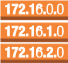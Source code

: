 <?xml version="1.0" encoding="UTF-8"?>
<dia:diagram xmlns:dia="http://www.lysator.liu.se/~alla/dia/">
  <dia:layer name="Fondo" visible="true" active="true">
    <dia:group>
      <dia:group>
        <dia:object type="Standard - Box" version="0" id="O0">
          <dia:attribute name="obj_pos">
            <dia:point val="0.827,0.955"/>
          </dia:attribute>
          <dia:attribute name="obj_bb">
            <dia:rectangle val="0.827,0.955;4.173,1.755"/>
          </dia:attribute>
          <dia:attribute name="elem_corner">
            <dia:point val="0.827,0.955"/>
          </dia:attribute>
          <dia:attribute name="elem_width">
            <dia:real val="3.347"/>
          </dia:attribute>
          <dia:attribute name="elem_height">
            <dia:real val="0.8"/>
          </dia:attribute>
          <dia:attribute name="border_width">
            <dia:real val="0"/>
          </dia:attribute>
          <dia:attribute name="border_color">
            <dia:color val="#f58536"/>
          </dia:attribute>
          <dia:attribute name="inner_color">
            <dia:color val="#f58536"/>
          </dia:attribute>
          <dia:attribute name="show_background">
            <dia:boolean val="true"/>
          </dia:attribute>
        </dia:object>
      </dia:group>
      <dia:group>
        <dia:object type="Standard - Box" version="0" id="O1">
          <dia:attribute name="obj_pos">
            <dia:point val="0.827,1.755"/>
          </dia:attribute>
          <dia:attribute name="obj_bb">
            <dia:rectangle val="0.827,1.755;4.173,1.886"/>
          </dia:attribute>
          <dia:attribute name="elem_corner">
            <dia:point val="0.827,1.755"/>
          </dia:attribute>
          <dia:attribute name="elem_width">
            <dia:real val="3.347"/>
          </dia:attribute>
          <dia:attribute name="elem_height">
            <dia:real val="0.131"/>
          </dia:attribute>
          <dia:attribute name="border_width">
            <dia:real val="0"/>
          </dia:attribute>
          <dia:attribute name="border_color">
            <dia:color val="#9d5025"/>
          </dia:attribute>
          <dia:attribute name="inner_color">
            <dia:color val="#9d5025"/>
          </dia:attribute>
          <dia:attribute name="show_background">
            <dia:boolean val="true"/>
          </dia:attribute>
        </dia:object>
      </dia:group>
      <dia:group>
        <dia:object type="Standard - Box" version="0" id="O2">
          <dia:attribute name="obj_pos">
            <dia:point val="0.827,2.058"/>
          </dia:attribute>
          <dia:attribute name="obj_bb">
            <dia:rectangle val="0.827,2.058;4.173,2.858"/>
          </dia:attribute>
          <dia:attribute name="elem_corner">
            <dia:point val="0.827,2.058"/>
          </dia:attribute>
          <dia:attribute name="elem_width">
            <dia:real val="3.347"/>
          </dia:attribute>
          <dia:attribute name="elem_height">
            <dia:real val="0.8"/>
          </dia:attribute>
          <dia:attribute name="border_width">
            <dia:real val="0"/>
          </dia:attribute>
          <dia:attribute name="border_color">
            <dia:color val="#f58536"/>
          </dia:attribute>
          <dia:attribute name="inner_color">
            <dia:color val="#f58536"/>
          </dia:attribute>
          <dia:attribute name="show_background">
            <dia:boolean val="true"/>
          </dia:attribute>
        </dia:object>
      </dia:group>
      <dia:group>
        <dia:object type="Standard - Box" version="0" id="O3">
          <dia:attribute name="obj_pos">
            <dia:point val="0.827,2.858"/>
          </dia:attribute>
          <dia:attribute name="obj_bb">
            <dia:rectangle val="0.827,2.858;4.173,2.989"/>
          </dia:attribute>
          <dia:attribute name="elem_corner">
            <dia:point val="0.827,2.858"/>
          </dia:attribute>
          <dia:attribute name="elem_width">
            <dia:real val="3.347"/>
          </dia:attribute>
          <dia:attribute name="elem_height">
            <dia:real val="0.131"/>
          </dia:attribute>
          <dia:attribute name="border_width">
            <dia:real val="0"/>
          </dia:attribute>
          <dia:attribute name="border_color">
            <dia:color val="#9d5025"/>
          </dia:attribute>
          <dia:attribute name="inner_color">
            <dia:color val="#9d5025"/>
          </dia:attribute>
          <dia:attribute name="show_background">
            <dia:boolean val="true"/>
          </dia:attribute>
        </dia:object>
      </dia:group>
      <dia:group>
        <dia:object type="Standard - Box" version="0" id="O4">
          <dia:attribute name="obj_pos">
            <dia:point val="0.827,3.114"/>
          </dia:attribute>
          <dia:attribute name="obj_bb">
            <dia:rectangle val="0.827,3.114;4.173,3.914"/>
          </dia:attribute>
          <dia:attribute name="elem_corner">
            <dia:point val="0.827,3.114"/>
          </dia:attribute>
          <dia:attribute name="elem_width">
            <dia:real val="3.347"/>
          </dia:attribute>
          <dia:attribute name="elem_height">
            <dia:real val="0.8"/>
          </dia:attribute>
          <dia:attribute name="border_width">
            <dia:real val="0"/>
          </dia:attribute>
          <dia:attribute name="border_color">
            <dia:color val="#f58536"/>
          </dia:attribute>
          <dia:attribute name="inner_color">
            <dia:color val="#f58536"/>
          </dia:attribute>
          <dia:attribute name="show_background">
            <dia:boolean val="true"/>
          </dia:attribute>
        </dia:object>
      </dia:group>
      <dia:group>
        <dia:object type="Standard - Box" version="0" id="O5">
          <dia:attribute name="obj_pos">
            <dia:point val="0.827,3.914"/>
          </dia:attribute>
          <dia:attribute name="obj_bb">
            <dia:rectangle val="0.827,3.914;4.173,4.045"/>
          </dia:attribute>
          <dia:attribute name="elem_corner">
            <dia:point val="0.827,3.914"/>
          </dia:attribute>
          <dia:attribute name="elem_width">
            <dia:real val="3.347"/>
          </dia:attribute>
          <dia:attribute name="elem_height">
            <dia:real val="0.131"/>
          </dia:attribute>
          <dia:attribute name="border_width">
            <dia:real val="0"/>
          </dia:attribute>
          <dia:attribute name="border_color">
            <dia:color val="#9d5025"/>
          </dia:attribute>
          <dia:attribute name="inner_color">
            <dia:color val="#9d5025"/>
          </dia:attribute>
          <dia:attribute name="show_background">
            <dia:boolean val="true"/>
          </dia:attribute>
        </dia:object>
      </dia:group>
      <dia:object type="Standard - Beziergon" version="0" id="O6">
        <dia:attribute name="obj_pos">
          <dia:point val="1.239,1.595"/>
        </dia:attribute>
        <dia:attribute name="obj_bb">
          <dia:rectangle val="1.063,1.107;1.239,1.595"/>
        </dia:attribute>
        <dia:attribute name="bez_points">
          <dia:point val="1.239,1.595"/>
          <dia:point val="1.162,1.595"/>
          <dia:point val="1.239,1.595"/>
          <dia:point val="1.162,1.595"/>
          <dia:point val="1.162,1.241"/>
          <dia:point val="1.162,1.595"/>
          <dia:point val="1.162,1.241"/>
          <dia:point val="1.063,1.241"/>
          <dia:point val="1.162,1.241"/>
          <dia:point val="1.063,1.241"/>
          <dia:point val="1.063,1.19"/>
          <dia:point val="1.063,1.241"/>
          <dia:point val="1.063,1.19"/>
          <dia:point val="1.071,1.19"/>
          <dia:point val="1.063,1.19"/>
          <dia:point val="1.071,1.19"/>
          <dia:point val="1.117,1.19"/>
          <dia:point val="1.17,1.179"/>
          <dia:point val="1.183,1.117"/>
          <dia:point val="1.183,1.107"/>
          <dia:point val="1.183,1.117"/>
          <dia:point val="1.183,1.107"/>
          <dia:point val="1.239,1.107"/>
          <dia:point val="1.183,1.107"/>
          <dia:point val="1.239,1.107"/>
          <dia:point val="1.239,1.595"/>
          <dia:point val="1.239,1.107"/>
        </dia:attribute>
        <dia:attribute name="corner_types">
          <dia:enum val="-1548163432"/>
          <dia:enum val="0"/>
          <dia:enum val="0"/>
          <dia:enum val="0"/>
          <dia:enum val="0"/>
          <dia:enum val="0"/>
          <dia:enum val="0"/>
          <dia:enum val="0"/>
          <dia:enum val="0"/>
          <dia:enum val="0"/>
        </dia:attribute>
        <dia:attribute name="line_color">
          <dia:color val="#ffffff"/>
        </dia:attribute>
        <dia:attribute name="line_width">
          <dia:real val="0"/>
        </dia:attribute>
        <dia:attribute name="show_background">
          <dia:boolean val="true"/>
        </dia:attribute>
      </dia:object>
      <dia:object type="Standard - Beziergon" version="0" id="O7">
        <dia:attribute name="obj_pos">
          <dia:point val="1.67,1.179"/>
        </dia:attribute>
        <dia:attribute name="obj_bb">
          <dia:rectangle val="1.387,1.117;1.67,1.595"/>
        </dia:attribute>
        <dia:attribute name="bez_points">
          <dia:point val="1.67,1.179"/>
          <dia:point val="1.595,1.279"/>
          <dia:point val="1.531,1.448"/>
          <dia:point val="1.52,1.595"/>
          <dia:point val="1.439,1.595"/>
          <dia:point val="1.52,1.595"/>
          <dia:point val="1.439,1.595"/>
          <dia:point val="1.45,1.449"/>
          <dia:point val="1.52,1.287"/>
          <dia:point val="1.596,1.187"/>
          <dia:point val="1.387,1.187"/>
          <dia:point val="1.596,1.187"/>
          <dia:point val="1.387,1.187"/>
          <dia:point val="1.387,1.117"/>
          <dia:point val="1.387,1.187"/>
          <dia:point val="1.387,1.117"/>
          <dia:point val="1.67,1.117"/>
          <dia:point val="1.387,1.117"/>
          <dia:point val="1.67,1.117"/>
          <dia:point val="1.67,1.179"/>
          <dia:point val="1.67,1.117"/>
        </dia:attribute>
        <dia:attribute name="corner_types">
          <dia:enum val="-1548163432"/>
          <dia:enum val="0"/>
          <dia:enum val="0"/>
          <dia:enum val="0"/>
          <dia:enum val="0"/>
          <dia:enum val="0"/>
          <dia:enum val="0"/>
          <dia:enum val="0"/>
        </dia:attribute>
        <dia:attribute name="line_color">
          <dia:color val="#ffffff"/>
        </dia:attribute>
        <dia:attribute name="line_width">
          <dia:real val="0"/>
        </dia:attribute>
        <dia:attribute name="show_background">
          <dia:boolean val="true"/>
        </dia:attribute>
      </dia:object>
      <dia:object type="Standard - Beziergon" version="0" id="O8">
        <dia:attribute name="obj_pos">
          <dia:point val="2.012,1.595"/>
        </dia:attribute>
        <dia:attribute name="obj_bb">
          <dia:rectangle val="1.733,0.595;2.012,2.595"/>
        </dia:attribute>
        <dia:attribute name="bez_points">
          <dia:point val="2.012,1.595"/>
          <dia:point val="1.733,1.595"/>
          <dia:point val="2.012,1.595"/>
          <dia:point val="1.733,1.595"/>
          <dia:point val="1.733,1.383"/>
          <dia:point val="1.933,1.387"/>
          <dia:point val="1.933,1.236"/>
          <dia:point val="1.933,1.196"/>
          <dia:point val="1.916,1.162"/>
          <dia:point val="1.874,1.162"/>
          <dia:point val="1.816,1.162"/>
          <dia:point val="1.807,1.215"/>
          <dia:point val="1.807,1.264"/>
          <dia:point val="1.734,1.264"/>
          <dia:point val="1.807,1.264"/>
          <dia:point val="1.734,1.264"/>
          <dia:point val="1.734,1.167"/>
          <dia:point val="1.773,1.107"/>
          <dia:point val="1.875,1.107"/>
          <dia:point val="1.973,1.107"/>
          <dia:point val="2.01,1.166"/>
          <dia:point val="2.01,1.237"/>
          <dia:point val="2.01,1.399"/>
          <dia:point val="1.855,1.409"/>
          <dia:point val="1.818,1.528"/>
          <dia:point val="2.012,1.528"/>
          <dia:point val="1.818,1.528"/>
          <dia:point val="2.012,1.528"/>
          <dia:point val="2.012,1.595"/>
          <dia:point val="2.012,1.528"/>
          <dia:point val="2.012,1.595"/>
          <dia:point val="2.012,1.595"/>
          <dia:point val="2.012,1.528"/>
        </dia:attribute>
        <dia:attribute name="corner_types">
          <dia:enum val="-1548163416"/>
          <dia:enum val="0"/>
          <dia:enum val="0"/>
          <dia:enum val="0"/>
          <dia:enum val="0"/>
          <dia:enum val="0"/>
          <dia:enum val="0"/>
          <dia:enum val="0"/>
          <dia:enum val="0"/>
          <dia:enum val="0"/>
          <dia:enum val="0"/>
          <dia:enum val="0"/>
        </dia:attribute>
        <dia:attribute name="line_color">
          <dia:color val="#ffffff"/>
        </dia:attribute>
        <dia:attribute name="line_width">
          <dia:real val="0"/>
        </dia:attribute>
        <dia:attribute name="show_background">
          <dia:boolean val="true"/>
        </dia:attribute>
      </dia:object>
      <dia:object type="Standard - Beziergon" version="0" id="O9">
        <dia:attribute name="obj_pos">
          <dia:point val="2.174,1.595"/>
        </dia:attribute>
        <dia:attribute name="obj_bb">
          <dia:rectangle val="2.097,1.504;2.174,1.595"/>
        </dia:attribute>
        <dia:attribute name="bez_points">
          <dia:point val="2.174,1.595"/>
          <dia:point val="2.097,1.595"/>
          <dia:point val="2.174,1.595"/>
          <dia:point val="2.097,1.595"/>
          <dia:point val="2.097,1.504"/>
          <dia:point val="2.097,1.595"/>
          <dia:point val="2.097,1.504"/>
          <dia:point val="2.174,1.504"/>
          <dia:point val="2.097,1.504"/>
          <dia:point val="2.174,1.504"/>
          <dia:point val="2.174,1.595"/>
          <dia:point val="2.174,1.504"/>
        </dia:attribute>
        <dia:attribute name="corner_types">
          <dia:enum val="-1548163448"/>
          <dia:enum val="0"/>
          <dia:enum val="0"/>
          <dia:enum val="0"/>
          <dia:enum val="0"/>
        </dia:attribute>
        <dia:attribute name="line_color">
          <dia:color val="#ffffff"/>
        </dia:attribute>
        <dia:attribute name="line_width">
          <dia:real val="0"/>
        </dia:attribute>
        <dia:attribute name="show_background">
          <dia:boolean val="true"/>
        </dia:attribute>
      </dia:object>
      <dia:object type="Standard - Beziergon" version="0" id="O10">
        <dia:attribute name="obj_pos">
          <dia:point val="2.453,1.595"/>
        </dia:attribute>
        <dia:attribute name="obj_bb">
          <dia:rectangle val="2.277,1.107;2.453,1.595"/>
        </dia:attribute>
        <dia:attribute name="bez_points">
          <dia:point val="2.453,1.595"/>
          <dia:point val="2.376,1.595"/>
          <dia:point val="2.453,1.595"/>
          <dia:point val="2.376,1.595"/>
          <dia:point val="2.376,1.241"/>
          <dia:point val="2.376,1.595"/>
          <dia:point val="2.376,1.241"/>
          <dia:point val="2.277,1.241"/>
          <dia:point val="2.376,1.241"/>
          <dia:point val="2.277,1.241"/>
          <dia:point val="2.277,1.19"/>
          <dia:point val="2.277,1.241"/>
          <dia:point val="2.277,1.19"/>
          <dia:point val="2.284,1.19"/>
          <dia:point val="2.277,1.19"/>
          <dia:point val="2.284,1.19"/>
          <dia:point val="2.33,1.19"/>
          <dia:point val="2.383,1.179"/>
          <dia:point val="2.397,1.117"/>
          <dia:point val="2.397,1.107"/>
          <dia:point val="2.397,1.117"/>
          <dia:point val="2.397,1.107"/>
          <dia:point val="2.453,1.107"/>
          <dia:point val="2.397,1.107"/>
          <dia:point val="2.453,1.107"/>
          <dia:point val="2.453,1.595"/>
          <dia:point val="2.453,1.107"/>
          <dia:point val="2.453,1.595"/>
          <dia:point val="2.453,1.595"/>
          <dia:point val="2.453,1.107"/>
        </dia:attribute>
        <dia:attribute name="corner_types">
          <dia:enum val="-1548163416"/>
          <dia:enum val="0"/>
          <dia:enum val="0"/>
          <dia:enum val="0"/>
          <dia:enum val="0"/>
          <dia:enum val="0"/>
          <dia:enum val="0"/>
          <dia:enum val="0"/>
          <dia:enum val="0"/>
          <dia:enum val="0"/>
          <dia:enum val="0"/>
        </dia:attribute>
        <dia:attribute name="line_color">
          <dia:color val="#ffffff"/>
        </dia:attribute>
        <dia:attribute name="line_width">
          <dia:real val="0"/>
        </dia:attribute>
        <dia:attribute name="show_background">
          <dia:boolean val="true"/>
        </dia:attribute>
      </dia:object>
      <dia:object type="Standard - Beziergon" version="0" id="O11">
        <dia:attribute name="obj_pos">
          <dia:point val="2.741,1.604"/>
        </dia:attribute>
        <dia:attribute name="obj_bb">
          <dia:rectangle val="2.597,1.107;2.887,1.604"/>
        </dia:attribute>
        <dia:attribute name="bez_points">
          <dia:point val="2.741,1.604"/>
          <dia:point val="2.62,1.604"/>
          <dia:point val="2.597,1.511"/>
          <dia:point val="2.597,1.371"/>
          <dia:point val="2.597,1.225"/>
          <dia:point val="2.623,1.107"/>
          <dia:point val="2.749,1.107"/>
          <dia:point val="2.833,1.107"/>
          <dia:point val="2.878,1.146"/>
          <dia:point val="2.878,1.226"/>
          <dia:point val="2.801,1.226"/>
          <dia:point val="2.878,1.226"/>
          <dia:point val="2.801,1.226"/>
          <dia:point val="2.801,1.197"/>
          <dia:point val="2.789,1.162"/>
          <dia:point val="2.75,1.162"/>
          <dia:point val="2.678,1.162"/>
          <dia:point val="2.674,1.259"/>
          <dia:point val="2.674,1.33"/>
          <dia:point val="2.676,1.332"/>
          <dia:point val="2.674,1.33"/>
          <dia:point val="2.676,1.332"/>
          <dia:point val="2.695,1.297"/>
          <dia:point val="2.727,1.28"/>
          <dia:point val="2.769,1.28"/>
          <dia:point val="2.834,1.28"/>
          <dia:point val="2.887,1.328"/>
          <dia:point val="2.887,1.425"/>
          <dia:point val="2.887,1.538"/>
          <dia:point val="2.842,1.604"/>
        </dia:attribute>
        <dia:attribute name="corner_types">
          <dia:enum val="-1548163416"/>
          <dia:enum val="0"/>
          <dia:enum val="0"/>
          <dia:enum val="0"/>
          <dia:enum val="0"/>
          <dia:enum val="0"/>
          <dia:enum val="0"/>
          <dia:enum val="0"/>
          <dia:enum val="0"/>
          <dia:enum val="0"/>
          <dia:enum val="0"/>
        </dia:attribute>
        <dia:attribute name="line_color">
          <dia:color val="#ffffff"/>
        </dia:attribute>
        <dia:attribute name="line_width">
          <dia:real val="0"/>
        </dia:attribute>
        <dia:attribute name="show_background">
          <dia:boolean val="true"/>
        </dia:attribute>
      </dia:object>
      <dia:object type="Standard - Beziergon" version="0" id="O12">
        <dia:attribute name="obj_pos">
          <dia:point val="3.043,1.595"/>
        </dia:attribute>
        <dia:attribute name="obj_bb">
          <dia:rectangle val="2.967,1.504;3.043,1.595"/>
        </dia:attribute>
        <dia:attribute name="bez_points">
          <dia:point val="3.043,1.595"/>
          <dia:point val="2.967,1.595"/>
          <dia:point val="3.043,1.595"/>
          <dia:point val="2.967,1.595"/>
          <dia:point val="2.967,1.504"/>
          <dia:point val="2.967,1.595"/>
          <dia:point val="2.967,1.504"/>
          <dia:point val="3.043,1.504"/>
          <dia:point val="2.967,1.504"/>
          <dia:point val="3.043,1.504"/>
          <dia:point val="3.043,1.595"/>
          <dia:point val="3.043,1.504"/>
        </dia:attribute>
        <dia:attribute name="corner_types">
          <dia:enum val="-1548163448"/>
          <dia:enum val="0"/>
          <dia:enum val="0"/>
          <dia:enum val="0"/>
          <dia:enum val="0"/>
        </dia:attribute>
        <dia:attribute name="line_color">
          <dia:color val="#ffffff"/>
        </dia:attribute>
        <dia:attribute name="line_width">
          <dia:real val="0"/>
        </dia:attribute>
        <dia:attribute name="show_background">
          <dia:boolean val="true"/>
        </dia:attribute>
      </dia:object>
      <dia:object type="Standard - Beziergon" version="0" id="O13">
        <dia:attribute name="obj_pos">
          <dia:point val="3.268,1.604"/>
        </dia:attribute>
        <dia:attribute name="obj_bb">
          <dia:rectangle val="3.125,1.107;3.411,1.604"/>
        </dia:attribute>
        <dia:attribute name="bez_points">
          <dia:point val="3.268,1.604"/>
          <dia:point val="3.176,1.604"/>
          <dia:point val="3.125,1.545"/>
          <dia:point val="3.125,1.356"/>
          <dia:point val="3.125,1.166"/>
          <dia:point val="3.176,1.107"/>
          <dia:point val="3.268,1.107"/>
          <dia:point val="3.36,1.107"/>
          <dia:point val="3.411,1.166"/>
          <dia:point val="3.411,1.356"/>
          <dia:point val="3.411,1.545"/>
          <dia:point val="3.36,1.604"/>
        </dia:attribute>
        <dia:attribute name="corner_types">
          <dia:enum val="-1548163448"/>
          <dia:enum val="0"/>
          <dia:enum val="0"/>
          <dia:enum val="0"/>
          <dia:enum val="0"/>
        </dia:attribute>
        <dia:attribute name="line_color">
          <dia:color val="#ffffff"/>
        </dia:attribute>
        <dia:attribute name="line_width">
          <dia:real val="0"/>
        </dia:attribute>
        <dia:attribute name="show_background">
          <dia:boolean val="true"/>
        </dia:attribute>
      </dia:object>
      <dia:object type="Standard - Beziergon" version="0" id="O14">
        <dia:attribute name="obj_pos">
          <dia:point val="3.569,1.595"/>
        </dia:attribute>
        <dia:attribute name="obj_bb">
          <dia:rectangle val="3.492,1.504;3.569,1.595"/>
        </dia:attribute>
        <dia:attribute name="bez_points">
          <dia:point val="3.569,1.595"/>
          <dia:point val="3.492,1.595"/>
          <dia:point val="3.569,1.595"/>
          <dia:point val="3.492,1.595"/>
          <dia:point val="3.492,1.504"/>
          <dia:point val="3.492,1.595"/>
          <dia:point val="3.492,1.504"/>
          <dia:point val="3.569,1.504"/>
          <dia:point val="3.492,1.504"/>
          <dia:point val="3.569,1.504"/>
          <dia:point val="3.569,1.595"/>
          <dia:point val="3.569,1.504"/>
        </dia:attribute>
        <dia:attribute name="corner_types">
          <dia:enum val="-1548163448"/>
          <dia:enum val="0"/>
          <dia:enum val="0"/>
          <dia:enum val="0"/>
          <dia:enum val="0"/>
        </dia:attribute>
        <dia:attribute name="line_color">
          <dia:color val="#ffffff"/>
        </dia:attribute>
        <dia:attribute name="line_width">
          <dia:real val="0"/>
        </dia:attribute>
        <dia:attribute name="show_background">
          <dia:boolean val="true"/>
        </dia:attribute>
      </dia:object>
      <dia:object type="Standard - Beziergon" version="0" id="O15">
        <dia:attribute name="obj_pos">
          <dia:point val="3.794,1.604"/>
        </dia:attribute>
        <dia:attribute name="obj_bb">
          <dia:rectangle val="3.651,1.107;3.937,1.604"/>
        </dia:attribute>
        <dia:attribute name="bez_points">
          <dia:point val="3.794,1.604"/>
          <dia:point val="3.702,1.604"/>
          <dia:point val="3.651,1.545"/>
          <dia:point val="3.651,1.356"/>
          <dia:point val="3.651,1.166"/>
          <dia:point val="3.702,1.107"/>
          <dia:point val="3.794,1.107"/>
          <dia:point val="3.886,1.107"/>
          <dia:point val="3.937,1.166"/>
          <dia:point val="3.937,1.356"/>
          <dia:point val="3.937,1.545"/>
          <dia:point val="3.886,1.604"/>
        </dia:attribute>
        <dia:attribute name="corner_types">
          <dia:enum val="-1548163448"/>
          <dia:enum val="0"/>
          <dia:enum val="0"/>
          <dia:enum val="0"/>
          <dia:enum val="0"/>
        </dia:attribute>
        <dia:attribute name="line_color">
          <dia:color val="#ffffff"/>
        </dia:attribute>
        <dia:attribute name="line_width">
          <dia:real val="0"/>
        </dia:attribute>
        <dia:attribute name="show_background">
          <dia:boolean val="true"/>
        </dia:attribute>
      </dia:object>
      <dia:object type="Standard - Beziergon" version="0" id="O16">
        <dia:attribute name="obj_pos">
          <dia:point val="3.794,2.211"/>
        </dia:attribute>
        <dia:attribute name="obj_bb">
          <dia:rectangle val="3.651,2.211;3.937,2.708"/>
        </dia:attribute>
        <dia:attribute name="bez_points">
          <dia:point val="3.794,2.211"/>
          <dia:point val="3.886,2.211"/>
          <dia:point val="3.937,2.27"/>
          <dia:point val="3.937,2.46"/>
          <dia:point val="3.937,2.649"/>
          <dia:point val="3.886,2.708"/>
          <dia:point val="3.794,2.708"/>
          <dia:point val="3.702,2.708"/>
          <dia:point val="3.651,2.649"/>
          <dia:point val="3.651,2.46"/>
          <dia:point val="3.651,2.27"/>
          <dia:point val="3.702,2.211"/>
        </dia:attribute>
        <dia:attribute name="corner_types">
          <dia:enum val="-1548163448"/>
          <dia:enum val="0"/>
          <dia:enum val="0"/>
          <dia:enum val="0"/>
          <dia:enum val="0"/>
        </dia:attribute>
        <dia:attribute name="line_color">
          <dia:color val="#ffffff"/>
        </dia:attribute>
        <dia:attribute name="line_width">
          <dia:real val="0"/>
        </dia:attribute>
        <dia:attribute name="show_background">
          <dia:boolean val="true"/>
        </dia:attribute>
      </dia:object>
      <dia:object type="Standard - Beziergon" version="0" id="O17">
        <dia:attribute name="obj_pos">
          <dia:point val="3.492,2.607"/>
        </dia:attribute>
        <dia:attribute name="obj_bb">
          <dia:rectangle val="3.492,2.607;3.569,2.698"/>
        </dia:attribute>
        <dia:attribute name="bez_points">
          <dia:point val="3.492,2.607"/>
          <dia:point val="3.569,2.607"/>
          <dia:point val="3.492,2.607"/>
          <dia:point val="3.569,2.607"/>
          <dia:point val="3.569,2.698"/>
          <dia:point val="3.569,2.607"/>
          <dia:point val="3.569,2.698"/>
          <dia:point val="3.492,2.698"/>
          <dia:point val="3.569,2.698"/>
          <dia:point val="3.492,2.698"/>
          <dia:point val="3.492,2.607"/>
          <dia:point val="3.492,2.698"/>
        </dia:attribute>
        <dia:attribute name="corner_types">
          <dia:enum val="-1548163448"/>
          <dia:enum val="0"/>
          <dia:enum val="0"/>
          <dia:enum val="0"/>
          <dia:enum val="0"/>
        </dia:attribute>
        <dia:attribute name="line_color">
          <dia:color val="#ffffff"/>
        </dia:attribute>
        <dia:attribute name="line_width">
          <dia:real val="0"/>
        </dia:attribute>
        <dia:attribute name="show_background">
          <dia:boolean val="true"/>
        </dia:attribute>
      </dia:object>
      <dia:object type="Standard - Beziergon" version="0" id="O18">
        <dia:attribute name="obj_pos">
          <dia:point val="3.147,2.294"/>
        </dia:attribute>
        <dia:attribute name="obj_bb">
          <dia:rectangle val="3.147,1.294;3.323,3.294"/>
        </dia:attribute>
        <dia:attribute name="bez_points">
          <dia:point val="3.147,2.294"/>
          <dia:point val="3.154,2.294"/>
          <dia:point val="3.147,2.294"/>
          <dia:point val="3.154,2.294"/>
          <dia:point val="3.2,2.294"/>
          <dia:point val="3.253,2.283"/>
          <dia:point val="3.267,2.221"/>
          <dia:point val="3.267,2.211"/>
          <dia:point val="3.267,2.221"/>
          <dia:point val="3.267,2.211"/>
          <dia:point val="3.323,2.211"/>
          <dia:point val="3.267,2.211"/>
          <dia:point val="3.323,2.211"/>
          <dia:point val="3.323,2.698"/>
          <dia:point val="3.323,2.211"/>
          <dia:point val="3.323,2.698"/>
          <dia:point val="3.246,2.698"/>
          <dia:point val="3.323,2.698"/>
          <dia:point val="3.246,2.698"/>
          <dia:point val="3.246,2.345"/>
          <dia:point val="3.246,2.698"/>
          <dia:point val="3.246,2.345"/>
          <dia:point val="3.147,2.345"/>
          <dia:point val="3.246,2.345"/>
          <dia:point val="3.147,2.345"/>
          <dia:point val="3.147,2.294"/>
          <dia:point val="3.147,2.345"/>
          <dia:point val="3.147,2.294"/>
          <dia:point val="3.147,2.294"/>
          <dia:point val="3.147,2.345"/>
        </dia:attribute>
        <dia:attribute name="corner_types">
          <dia:enum val="-1548163416"/>
          <dia:enum val="0"/>
          <dia:enum val="0"/>
          <dia:enum val="0"/>
          <dia:enum val="0"/>
          <dia:enum val="0"/>
          <dia:enum val="0"/>
          <dia:enum val="0"/>
          <dia:enum val="0"/>
          <dia:enum val="0"/>
          <dia:enum val="0"/>
        </dia:attribute>
        <dia:attribute name="line_color">
          <dia:color val="#ffffff"/>
        </dia:attribute>
        <dia:attribute name="line_width">
          <dia:real val="0"/>
        </dia:attribute>
        <dia:attribute name="show_background">
          <dia:boolean val="true"/>
        </dia:attribute>
      </dia:object>
      <dia:object type="Standard - Beziergon" version="0" id="O19">
        <dia:attribute name="obj_pos">
          <dia:point val="2.967,2.607"/>
        </dia:attribute>
        <dia:attribute name="obj_bb">
          <dia:rectangle val="2.967,2.607;3.043,2.698"/>
        </dia:attribute>
        <dia:attribute name="bez_points">
          <dia:point val="2.967,2.607"/>
          <dia:point val="3.043,2.607"/>
          <dia:point val="2.967,2.607"/>
          <dia:point val="3.043,2.607"/>
          <dia:point val="3.043,2.698"/>
          <dia:point val="3.043,2.607"/>
          <dia:point val="3.043,2.698"/>
          <dia:point val="2.967,2.698"/>
          <dia:point val="3.043,2.698"/>
          <dia:point val="2.967,2.698"/>
          <dia:point val="2.967,2.607"/>
          <dia:point val="2.967,2.698"/>
        </dia:attribute>
        <dia:attribute name="corner_types">
          <dia:enum val="-1548163448"/>
          <dia:enum val="0"/>
          <dia:enum val="0"/>
          <dia:enum val="0"/>
          <dia:enum val="0"/>
        </dia:attribute>
        <dia:attribute name="line_color">
          <dia:color val="#ffffff"/>
        </dia:attribute>
        <dia:attribute name="line_width">
          <dia:real val="0"/>
        </dia:attribute>
        <dia:attribute name="show_background">
          <dia:boolean val="true"/>
        </dia:attribute>
      </dia:object>
      <dia:object type="Standard - Beziergon" version="0" id="O20">
        <dia:attribute name="obj_pos">
          <dia:point val="2.749,2.211"/>
        </dia:attribute>
        <dia:attribute name="obj_bb">
          <dia:rectangle val="2.597,2.211;2.887,2.708"/>
        </dia:attribute>
        <dia:attribute name="bez_points">
          <dia:point val="2.749,2.211"/>
          <dia:point val="2.833,2.211"/>
          <dia:point val="2.878,2.249"/>
          <dia:point val="2.878,2.329"/>
          <dia:point val="2.801,2.329"/>
          <dia:point val="2.878,2.329"/>
          <dia:point val="2.801,2.329"/>
          <dia:point val="2.801,2.301"/>
          <dia:point val="2.789,2.266"/>
          <dia:point val="2.75,2.266"/>
          <dia:point val="2.678,2.266"/>
          <dia:point val="2.674,2.363"/>
          <dia:point val="2.674,2.434"/>
          <dia:point val="2.676,2.435"/>
          <dia:point val="2.674,2.434"/>
          <dia:point val="2.676,2.435"/>
          <dia:point val="2.695,2.4"/>
          <dia:point val="2.727,2.384"/>
          <dia:point val="2.769,2.384"/>
          <dia:point val="2.834,2.384"/>
          <dia:point val="2.887,2.432"/>
          <dia:point val="2.887,2.529"/>
          <dia:point val="2.887,2.641"/>
          <dia:point val="2.842,2.708"/>
          <dia:point val="2.741,2.708"/>
          <dia:point val="2.62,2.708"/>
          <dia:point val="2.597,2.614"/>
          <dia:point val="2.597,2.475"/>
          <dia:point val="2.597,2.329"/>
          <dia:point val="2.623,2.211"/>
        </dia:attribute>
        <dia:attribute name="corner_types">
          <dia:enum val="-1548163416"/>
          <dia:enum val="0"/>
          <dia:enum val="0"/>
          <dia:enum val="0"/>
          <dia:enum val="0"/>
          <dia:enum val="0"/>
          <dia:enum val="0"/>
          <dia:enum val="0"/>
          <dia:enum val="0"/>
          <dia:enum val="0"/>
          <dia:enum val="0"/>
        </dia:attribute>
        <dia:attribute name="line_color">
          <dia:color val="#ffffff"/>
        </dia:attribute>
        <dia:attribute name="line_width">
          <dia:real val="0"/>
        </dia:attribute>
        <dia:attribute name="show_background">
          <dia:boolean val="true"/>
        </dia:attribute>
      </dia:object>
      <dia:object type="Standard - Beziergon" version="0" id="O21">
        <dia:attribute name="obj_pos">
          <dia:point val="2.277,2.294"/>
        </dia:attribute>
        <dia:attribute name="obj_bb">
          <dia:rectangle val="2.277,1.294;2.453,3.294"/>
        </dia:attribute>
        <dia:attribute name="bez_points">
          <dia:point val="2.277,2.294"/>
          <dia:point val="2.284,2.294"/>
          <dia:point val="2.277,2.294"/>
          <dia:point val="2.284,2.294"/>
          <dia:point val="2.33,2.294"/>
          <dia:point val="2.383,2.283"/>
          <dia:point val="2.397,2.221"/>
          <dia:point val="2.397,2.211"/>
          <dia:point val="2.397,2.221"/>
          <dia:point val="2.397,2.211"/>
          <dia:point val="2.453,2.211"/>
          <dia:point val="2.397,2.211"/>
          <dia:point val="2.453,2.211"/>
          <dia:point val="2.453,2.698"/>
          <dia:point val="2.453,2.211"/>
          <dia:point val="2.453,2.698"/>
          <dia:point val="2.376,2.698"/>
          <dia:point val="2.453,2.698"/>
          <dia:point val="2.376,2.698"/>
          <dia:point val="2.376,2.345"/>
          <dia:point val="2.376,2.698"/>
          <dia:point val="2.376,2.345"/>
          <dia:point val="2.277,2.345"/>
          <dia:point val="2.376,2.345"/>
          <dia:point val="2.277,2.345"/>
          <dia:point val="2.277,2.294"/>
          <dia:point val="2.277,2.345"/>
          <dia:point val="2.277,2.294"/>
          <dia:point val="2.277,2.294"/>
          <dia:point val="2.277,2.345"/>
        </dia:attribute>
        <dia:attribute name="corner_types">
          <dia:enum val="-1548163416"/>
          <dia:enum val="0"/>
          <dia:enum val="0"/>
          <dia:enum val="0"/>
          <dia:enum val="0"/>
          <dia:enum val="0"/>
          <dia:enum val="0"/>
          <dia:enum val="0"/>
          <dia:enum val="0"/>
          <dia:enum val="0"/>
          <dia:enum val="0"/>
        </dia:attribute>
        <dia:attribute name="line_color">
          <dia:color val="#ffffff"/>
        </dia:attribute>
        <dia:attribute name="line_width">
          <dia:real val="0"/>
        </dia:attribute>
        <dia:attribute name="show_background">
          <dia:boolean val="true"/>
        </dia:attribute>
      </dia:object>
      <dia:object type="Standard - Beziergon" version="0" id="O22">
        <dia:attribute name="obj_pos">
          <dia:point val="2.097,2.607"/>
        </dia:attribute>
        <dia:attribute name="obj_bb">
          <dia:rectangle val="2.097,2.607;2.174,2.698"/>
        </dia:attribute>
        <dia:attribute name="bez_points">
          <dia:point val="2.097,2.607"/>
          <dia:point val="2.174,2.607"/>
          <dia:point val="2.097,2.607"/>
          <dia:point val="2.174,2.607"/>
          <dia:point val="2.174,2.698"/>
          <dia:point val="2.174,2.607"/>
          <dia:point val="2.174,2.698"/>
          <dia:point val="2.097,2.698"/>
          <dia:point val="2.174,2.698"/>
          <dia:point val="2.097,2.698"/>
          <dia:point val="2.097,2.607"/>
          <dia:point val="2.097,2.698"/>
        </dia:attribute>
        <dia:attribute name="corner_types">
          <dia:enum val="-1548163448"/>
          <dia:enum val="0"/>
          <dia:enum val="0"/>
          <dia:enum val="0"/>
          <dia:enum val="0"/>
        </dia:attribute>
        <dia:attribute name="line_color">
          <dia:color val="#ffffff"/>
        </dia:attribute>
        <dia:attribute name="line_width">
          <dia:real val="0"/>
        </dia:attribute>
        <dia:attribute name="show_background">
          <dia:boolean val="true"/>
        </dia:attribute>
      </dia:object>
      <dia:object type="Standard - Beziergon" version="0" id="O23">
        <dia:attribute name="obj_pos">
          <dia:point val="1.874,2.266"/>
        </dia:attribute>
        <dia:attribute name="obj_bb">
          <dia:rectangle val="1.733,2.211;2.012,2.698"/>
        </dia:attribute>
        <dia:attribute name="bez_points">
          <dia:point val="1.874,2.266"/>
          <dia:point val="1.816,2.266"/>
          <dia:point val="1.807,2.318"/>
          <dia:point val="1.807,2.368"/>
          <dia:point val="1.734,2.368"/>
          <dia:point val="1.807,2.368"/>
          <dia:point val="1.734,2.368"/>
          <dia:point val="1.734,2.271"/>
          <dia:point val="1.773,2.211"/>
          <dia:point val="1.875,2.211"/>
          <dia:point val="1.973,2.211"/>
          <dia:point val="2.01,2.27"/>
          <dia:point val="2.01,2.341"/>
          <dia:point val="2.01,2.503"/>
          <dia:point val="1.855,2.513"/>
          <dia:point val="1.818,2.632"/>
          <dia:point val="2.012,2.632"/>
          <dia:point val="1.818,2.632"/>
          <dia:point val="2.012,2.632"/>
          <dia:point val="2.012,2.698"/>
          <dia:point val="2.012,2.632"/>
          <dia:point val="2.012,2.698"/>
          <dia:point val="1.733,2.698"/>
          <dia:point val="2.012,2.698"/>
          <dia:point val="1.733,2.698"/>
          <dia:point val="1.733,2.486"/>
          <dia:point val="1.933,2.491"/>
          <dia:point val="1.933,2.34"/>
          <dia:point val="1.933,2.3"/>
          <dia:point val="1.916,2.266"/>
        </dia:attribute>
        <dia:attribute name="corner_types">
          <dia:enum val="-1548163416"/>
          <dia:enum val="0"/>
          <dia:enum val="0"/>
          <dia:enum val="0"/>
          <dia:enum val="0"/>
          <dia:enum val="0"/>
          <dia:enum val="0"/>
          <dia:enum val="0"/>
          <dia:enum val="0"/>
          <dia:enum val="0"/>
          <dia:enum val="0"/>
        </dia:attribute>
        <dia:attribute name="line_color">
          <dia:color val="#ffffff"/>
        </dia:attribute>
        <dia:attribute name="line_width">
          <dia:real val="0"/>
        </dia:attribute>
        <dia:attribute name="show_background">
          <dia:boolean val="true"/>
        </dia:attribute>
      </dia:object>
      <dia:object type="Standard - Beziergon" version="0" id="O24">
        <dia:attribute name="obj_pos">
          <dia:point val="1.387,2.221"/>
        </dia:attribute>
        <dia:attribute name="obj_bb">
          <dia:rectangle val="1.387,1.221;1.67,3.221"/>
        </dia:attribute>
        <dia:attribute name="bez_points">
          <dia:point val="1.387,2.221"/>
          <dia:point val="1.67,2.221"/>
          <dia:point val="1.387,2.221"/>
          <dia:point val="1.67,2.221"/>
          <dia:point val="1.67,2.283"/>
          <dia:point val="1.67,2.221"/>
          <dia:point val="1.67,2.283"/>
          <dia:point val="1.595,2.382"/>
          <dia:point val="1.531,2.552"/>
          <dia:point val="1.52,2.698"/>
          <dia:point val="1.439,2.698"/>
          <dia:point val="1.52,2.698"/>
          <dia:point val="1.439,2.698"/>
          <dia:point val="1.45,2.553"/>
          <dia:point val="1.52,2.391"/>
          <dia:point val="1.596,2.291"/>
          <dia:point val="1.387,2.291"/>
          <dia:point val="1.596,2.291"/>
          <dia:point val="1.387,2.291"/>
          <dia:point val="1.387,2.221"/>
          <dia:point val="1.387,2.291"/>
          <dia:point val="1.387,2.221"/>
          <dia:point val="1.387,2.221"/>
          <dia:point val="1.387,2.291"/>
        </dia:attribute>
        <dia:attribute name="corner_types">
          <dia:enum val="-1548163432"/>
          <dia:enum val="0"/>
          <dia:enum val="0"/>
          <dia:enum val="0"/>
          <dia:enum val="0"/>
          <dia:enum val="0"/>
          <dia:enum val="0"/>
          <dia:enum val="0"/>
          <dia:enum val="0"/>
        </dia:attribute>
        <dia:attribute name="line_color">
          <dia:color val="#ffffff"/>
        </dia:attribute>
        <dia:attribute name="line_width">
          <dia:real val="0"/>
        </dia:attribute>
        <dia:attribute name="show_background">
          <dia:boolean val="true"/>
        </dia:attribute>
      </dia:object>
      <dia:object type="Standard - Beziergon" version="0" id="O25">
        <dia:attribute name="obj_pos">
          <dia:point val="1.063,2.294"/>
        </dia:attribute>
        <dia:attribute name="obj_bb">
          <dia:rectangle val="1.063,2.211;1.239,2.698"/>
        </dia:attribute>
        <dia:attribute name="bez_points">
          <dia:point val="1.063,2.294"/>
          <dia:point val="1.071,2.294"/>
          <dia:point val="1.063,2.294"/>
          <dia:point val="1.071,2.294"/>
          <dia:point val="1.117,2.294"/>
          <dia:point val="1.17,2.283"/>
          <dia:point val="1.183,2.221"/>
          <dia:point val="1.183,2.211"/>
          <dia:point val="1.183,2.221"/>
          <dia:point val="1.183,2.211"/>
          <dia:point val="1.239,2.211"/>
          <dia:point val="1.183,2.211"/>
          <dia:point val="1.239,2.211"/>
          <dia:point val="1.239,2.698"/>
          <dia:point val="1.239,2.211"/>
          <dia:point val="1.239,2.698"/>
          <dia:point val="1.162,2.698"/>
          <dia:point val="1.239,2.698"/>
          <dia:point val="1.162,2.698"/>
          <dia:point val="1.162,2.345"/>
          <dia:point val="1.162,2.698"/>
          <dia:point val="1.162,2.345"/>
          <dia:point val="1.063,2.345"/>
          <dia:point val="1.162,2.345"/>
          <dia:point val="1.063,2.345"/>
          <dia:point val="1.063,2.294"/>
          <dia:point val="1.063,2.345"/>
        </dia:attribute>
        <dia:attribute name="corner_types">
          <dia:enum val="-1548163432"/>
          <dia:enum val="0"/>
          <dia:enum val="0"/>
          <dia:enum val="0"/>
          <dia:enum val="0"/>
          <dia:enum val="0"/>
          <dia:enum val="0"/>
          <dia:enum val="0"/>
          <dia:enum val="0"/>
          <dia:enum val="0"/>
        </dia:attribute>
        <dia:attribute name="line_color">
          <dia:color val="#ffffff"/>
        </dia:attribute>
        <dia:attribute name="line_width">
          <dia:real val="0"/>
        </dia:attribute>
        <dia:attribute name="show_background">
          <dia:boolean val="true"/>
        </dia:attribute>
      </dia:object>
      <dia:object type="Standard - Beziergon" version="0" id="O26">
        <dia:attribute name="obj_pos">
          <dia:point val="3.794,3.267"/>
        </dia:attribute>
        <dia:attribute name="obj_bb">
          <dia:rectangle val="3.651,3.267;3.937,3.764"/>
        </dia:attribute>
        <dia:attribute name="bez_points">
          <dia:point val="3.794,3.267"/>
          <dia:point val="3.886,3.267"/>
          <dia:point val="3.937,3.327"/>
          <dia:point val="3.937,3.516"/>
          <dia:point val="3.937,3.705"/>
          <dia:point val="3.886,3.764"/>
          <dia:point val="3.794,3.764"/>
          <dia:point val="3.702,3.764"/>
          <dia:point val="3.651,3.705"/>
          <dia:point val="3.651,3.516"/>
          <dia:point val="3.651,3.326"/>
          <dia:point val="3.702,3.267"/>
        </dia:attribute>
        <dia:attribute name="corner_types">
          <dia:enum val="-1548163448"/>
          <dia:enum val="0"/>
          <dia:enum val="0"/>
          <dia:enum val="0"/>
          <dia:enum val="0"/>
        </dia:attribute>
        <dia:attribute name="line_color">
          <dia:color val="#ffffff"/>
        </dia:attribute>
        <dia:attribute name="line_width">
          <dia:real val="0"/>
        </dia:attribute>
        <dia:attribute name="show_background">
          <dia:boolean val="true"/>
        </dia:attribute>
      </dia:object>
      <dia:object type="Standard - Beziergon" version="0" id="O27">
        <dia:attribute name="obj_pos">
          <dia:point val="3.492,3.664"/>
        </dia:attribute>
        <dia:attribute name="obj_bb">
          <dia:rectangle val="3.492,3.664;3.569,3.755"/>
        </dia:attribute>
        <dia:attribute name="bez_points">
          <dia:point val="3.492,3.664"/>
          <dia:point val="3.569,3.664"/>
          <dia:point val="3.492,3.664"/>
          <dia:point val="3.569,3.664"/>
          <dia:point val="3.569,3.755"/>
          <dia:point val="3.569,3.664"/>
          <dia:point val="3.569,3.755"/>
          <dia:point val="3.492,3.755"/>
          <dia:point val="3.569,3.755"/>
          <dia:point val="3.492,3.755"/>
          <dia:point val="3.492,3.664"/>
          <dia:point val="3.492,3.755"/>
        </dia:attribute>
        <dia:attribute name="corner_types">
          <dia:enum val="-1548163448"/>
          <dia:enum val="0"/>
          <dia:enum val="0"/>
          <dia:enum val="0"/>
          <dia:enum val="0"/>
        </dia:attribute>
        <dia:attribute name="line_color">
          <dia:color val="#ffffff"/>
        </dia:attribute>
        <dia:attribute name="line_width">
          <dia:real val="0"/>
        </dia:attribute>
        <dia:attribute name="show_background">
          <dia:boolean val="true"/>
        </dia:attribute>
      </dia:object>
      <dia:object type="Standard - Beziergon" version="0" id="O28">
        <dia:attribute name="obj_pos">
          <dia:point val="3.269,3.322"/>
        </dia:attribute>
        <dia:attribute name="obj_bb">
          <dia:rectangle val="3.128,3.267;3.408,3.755"/>
        </dia:attribute>
        <dia:attribute name="bez_points">
          <dia:point val="3.269,3.322"/>
          <dia:point val="3.212,3.322"/>
          <dia:point val="3.203,3.375"/>
          <dia:point val="3.203,3.424"/>
          <dia:point val="3.13,3.424"/>
          <dia:point val="3.203,3.424"/>
          <dia:point val="3.13,3.424"/>
          <dia:point val="3.13,3.327"/>
          <dia:point val="3.169,3.267"/>
          <dia:point val="3.271,3.267"/>
          <dia:point val="3.368,3.267"/>
          <dia:point val="3.406,3.326"/>
          <dia:point val="3.406,3.397"/>
          <dia:point val="3.406,3.559"/>
          <dia:point val="3.25,3.57"/>
          <dia:point val="3.214,3.689"/>
          <dia:point val="3.408,3.689"/>
          <dia:point val="3.214,3.689"/>
          <dia:point val="3.408,3.689"/>
          <dia:point val="3.408,3.755"/>
          <dia:point val="3.408,3.689"/>
          <dia:point val="3.408,3.755"/>
          <dia:point val="3.128,3.755"/>
          <dia:point val="3.408,3.755"/>
          <dia:point val="3.128,3.755"/>
          <dia:point val="3.128,3.543"/>
          <dia:point val="3.329,3.547"/>
          <dia:point val="3.329,3.396"/>
          <dia:point val="3.329,3.356"/>
          <dia:point val="3.312,3.322"/>
        </dia:attribute>
        <dia:attribute name="corner_types">
          <dia:enum val="-1548163416"/>
          <dia:enum val="0"/>
          <dia:enum val="0"/>
          <dia:enum val="0"/>
          <dia:enum val="0"/>
          <dia:enum val="0"/>
          <dia:enum val="0"/>
          <dia:enum val="0"/>
          <dia:enum val="0"/>
          <dia:enum val="0"/>
          <dia:enum val="0"/>
        </dia:attribute>
        <dia:attribute name="line_color">
          <dia:color val="#ffffff"/>
        </dia:attribute>
        <dia:attribute name="line_width">
          <dia:real val="0"/>
        </dia:attribute>
        <dia:attribute name="show_background">
          <dia:boolean val="true"/>
        </dia:attribute>
      </dia:object>
      <dia:object type="Standard - Beziergon" version="0" id="O29">
        <dia:attribute name="obj_pos">
          <dia:point val="2.967,3.664"/>
        </dia:attribute>
        <dia:attribute name="obj_bb">
          <dia:rectangle val="2.967,3.664;3.043,3.755"/>
        </dia:attribute>
        <dia:attribute name="bez_points">
          <dia:point val="2.967,3.664"/>
          <dia:point val="3.043,3.664"/>
          <dia:point val="2.967,3.664"/>
          <dia:point val="3.043,3.664"/>
          <dia:point val="3.043,3.755"/>
          <dia:point val="3.043,3.664"/>
          <dia:point val="3.043,3.755"/>
          <dia:point val="2.967,3.755"/>
          <dia:point val="3.043,3.755"/>
          <dia:point val="2.967,3.755"/>
          <dia:point val="2.967,3.664"/>
          <dia:point val="2.967,3.755"/>
        </dia:attribute>
        <dia:attribute name="corner_types">
          <dia:enum val="-1548163448"/>
          <dia:enum val="0"/>
          <dia:enum val="0"/>
          <dia:enum val="0"/>
          <dia:enum val="0"/>
        </dia:attribute>
        <dia:attribute name="line_color">
          <dia:color val="#ffffff"/>
        </dia:attribute>
        <dia:attribute name="line_width">
          <dia:real val="0"/>
        </dia:attribute>
        <dia:attribute name="show_background">
          <dia:boolean val="true"/>
        </dia:attribute>
      </dia:object>
      <dia:object type="Standard - Beziergon" version="0" id="O30">
        <dia:attribute name="obj_pos">
          <dia:point val="2.749,3.267"/>
        </dia:attribute>
        <dia:attribute name="obj_bb">
          <dia:rectangle val="2.597,3.267;2.887,3.764"/>
        </dia:attribute>
        <dia:attribute name="bez_points">
          <dia:point val="2.749,3.267"/>
          <dia:point val="2.833,3.267"/>
          <dia:point val="2.878,3.306"/>
          <dia:point val="2.878,3.386"/>
          <dia:point val="2.801,3.386"/>
          <dia:point val="2.878,3.386"/>
          <dia:point val="2.801,3.386"/>
          <dia:point val="2.801,3.357"/>
          <dia:point val="2.789,3.322"/>
          <dia:point val="2.75,3.322"/>
          <dia:point val="2.678,3.322"/>
          <dia:point val="2.674,3.419"/>
          <dia:point val="2.674,3.49"/>
          <dia:point val="2.676,3.492"/>
          <dia:point val="2.674,3.49"/>
          <dia:point val="2.676,3.492"/>
          <dia:point val="2.695,3.457"/>
          <dia:point val="2.727,3.44"/>
          <dia:point val="2.769,3.44"/>
          <dia:point val="2.834,3.44"/>
          <dia:point val="2.887,3.488"/>
          <dia:point val="2.887,3.585"/>
          <dia:point val="2.887,3.698"/>
          <dia:point val="2.842,3.764"/>
          <dia:point val="2.741,3.764"/>
          <dia:point val="2.62,3.764"/>
          <dia:point val="2.597,3.671"/>
          <dia:point val="2.597,3.531"/>
          <dia:point val="2.597,3.385"/>
          <dia:point val="2.623,3.267"/>
        </dia:attribute>
        <dia:attribute name="corner_types">
          <dia:enum val="-1548163416"/>
          <dia:enum val="0"/>
          <dia:enum val="0"/>
          <dia:enum val="0"/>
          <dia:enum val="0"/>
          <dia:enum val="0"/>
          <dia:enum val="0"/>
          <dia:enum val="0"/>
          <dia:enum val="0"/>
          <dia:enum val="0"/>
          <dia:enum val="0"/>
        </dia:attribute>
        <dia:attribute name="line_color">
          <dia:color val="#ffffff"/>
        </dia:attribute>
        <dia:attribute name="line_width">
          <dia:real val="0"/>
        </dia:attribute>
        <dia:attribute name="show_background">
          <dia:boolean val="true"/>
        </dia:attribute>
      </dia:object>
      <dia:object type="Standard - Beziergon" version="0" id="O31">
        <dia:attribute name="obj_pos">
          <dia:point val="2.277,3.35"/>
        </dia:attribute>
        <dia:attribute name="obj_bb">
          <dia:rectangle val="2.277,2.35;2.453,4.35"/>
        </dia:attribute>
        <dia:attribute name="bez_points">
          <dia:point val="2.277,3.35"/>
          <dia:point val="2.284,3.35"/>
          <dia:point val="2.277,3.35"/>
          <dia:point val="2.284,3.35"/>
          <dia:point val="2.33,3.35"/>
          <dia:point val="2.383,3.339"/>
          <dia:point val="2.397,3.277"/>
          <dia:point val="2.397,3.267"/>
          <dia:point val="2.397,3.277"/>
          <dia:point val="2.397,3.267"/>
          <dia:point val="2.453,3.267"/>
          <dia:point val="2.397,3.267"/>
          <dia:point val="2.453,3.267"/>
          <dia:point val="2.453,3.755"/>
          <dia:point val="2.453,3.267"/>
          <dia:point val="2.453,3.755"/>
          <dia:point val="2.376,3.755"/>
          <dia:point val="2.453,3.755"/>
          <dia:point val="2.376,3.755"/>
          <dia:point val="2.376,3.401"/>
          <dia:point val="2.376,3.755"/>
          <dia:point val="2.376,3.401"/>
          <dia:point val="2.277,3.401"/>
          <dia:point val="2.376,3.401"/>
          <dia:point val="2.277,3.401"/>
          <dia:point val="2.277,3.35"/>
          <dia:point val="2.277,3.401"/>
          <dia:point val="2.277,3.35"/>
          <dia:point val="2.277,3.35"/>
          <dia:point val="2.277,3.401"/>
        </dia:attribute>
        <dia:attribute name="corner_types">
          <dia:enum val="-1548163400"/>
          <dia:enum val="0"/>
          <dia:enum val="0"/>
          <dia:enum val="0"/>
          <dia:enum val="0"/>
          <dia:enum val="0"/>
          <dia:enum val="0"/>
          <dia:enum val="0"/>
          <dia:enum val="0"/>
          <dia:enum val="0"/>
          <dia:enum val="0"/>
        </dia:attribute>
        <dia:attribute name="line_color">
          <dia:color val="#ffffff"/>
        </dia:attribute>
        <dia:attribute name="line_width">
          <dia:real val="0"/>
        </dia:attribute>
        <dia:attribute name="show_background">
          <dia:boolean val="true"/>
        </dia:attribute>
      </dia:object>
      <dia:object type="Standard - Beziergon" version="0" id="O32">
        <dia:attribute name="obj_pos">
          <dia:point val="2.097,3.664"/>
        </dia:attribute>
        <dia:attribute name="obj_bb">
          <dia:rectangle val="2.097,3.664;2.174,3.755"/>
        </dia:attribute>
        <dia:attribute name="bez_points">
          <dia:point val="2.097,3.664"/>
          <dia:point val="2.174,3.664"/>
          <dia:point val="2.097,3.664"/>
          <dia:point val="2.174,3.664"/>
          <dia:point val="2.174,3.755"/>
          <dia:point val="2.174,3.664"/>
          <dia:point val="2.174,3.755"/>
          <dia:point val="2.097,3.755"/>
          <dia:point val="2.174,3.755"/>
          <dia:point val="2.097,3.755"/>
          <dia:point val="2.097,3.664"/>
          <dia:point val="2.097,3.755"/>
        </dia:attribute>
        <dia:attribute name="corner_types">
          <dia:enum val="-1548163448"/>
          <dia:enum val="0"/>
          <dia:enum val="0"/>
          <dia:enum val="0"/>
          <dia:enum val="0"/>
        </dia:attribute>
        <dia:attribute name="line_color">
          <dia:color val="#ffffff"/>
        </dia:attribute>
        <dia:attribute name="line_width">
          <dia:real val="0"/>
        </dia:attribute>
        <dia:attribute name="show_background">
          <dia:boolean val="true"/>
        </dia:attribute>
      </dia:object>
      <dia:object type="Standard - Beziergon" version="0" id="O33">
        <dia:attribute name="obj_pos">
          <dia:point val="1.874,3.322"/>
        </dia:attribute>
        <dia:attribute name="obj_bb">
          <dia:rectangle val="1.733,3.267;2.012,3.755"/>
        </dia:attribute>
        <dia:attribute name="bez_points">
          <dia:point val="1.874,3.322"/>
          <dia:point val="1.816,3.322"/>
          <dia:point val="1.807,3.375"/>
          <dia:point val="1.807,3.424"/>
          <dia:point val="1.734,3.424"/>
          <dia:point val="1.807,3.424"/>
          <dia:point val="1.734,3.424"/>
          <dia:point val="1.734,3.327"/>
          <dia:point val="1.773,3.267"/>
          <dia:point val="1.875,3.267"/>
          <dia:point val="1.973,3.267"/>
          <dia:point val="2.01,3.326"/>
          <dia:point val="2.01,3.397"/>
          <dia:point val="2.01,3.559"/>
          <dia:point val="1.855,3.57"/>
          <dia:point val="1.818,3.689"/>
          <dia:point val="2.012,3.689"/>
          <dia:point val="1.818,3.689"/>
          <dia:point val="2.012,3.689"/>
          <dia:point val="2.012,3.755"/>
          <dia:point val="2.012,3.689"/>
          <dia:point val="2.012,3.755"/>
          <dia:point val="1.733,3.755"/>
          <dia:point val="2.012,3.755"/>
          <dia:point val="1.733,3.755"/>
          <dia:point val="1.733,3.543"/>
          <dia:point val="1.933,3.547"/>
          <dia:point val="1.933,3.396"/>
          <dia:point val="1.933,3.356"/>
          <dia:point val="1.916,3.322"/>
        </dia:attribute>
        <dia:attribute name="corner_types">
          <dia:enum val="-1548163416"/>
          <dia:enum val="0"/>
          <dia:enum val="0"/>
          <dia:enum val="0"/>
          <dia:enum val="0"/>
          <dia:enum val="0"/>
          <dia:enum val="0"/>
          <dia:enum val="0"/>
          <dia:enum val="0"/>
          <dia:enum val="0"/>
          <dia:enum val="0"/>
        </dia:attribute>
        <dia:attribute name="line_color">
          <dia:color val="#ffffff"/>
        </dia:attribute>
        <dia:attribute name="line_width">
          <dia:real val="0"/>
        </dia:attribute>
        <dia:attribute name="show_background">
          <dia:boolean val="true"/>
        </dia:attribute>
      </dia:object>
      <dia:object type="Standard - Beziergon" version="0" id="O34">
        <dia:attribute name="obj_pos">
          <dia:point val="1.387,3.277"/>
        </dia:attribute>
        <dia:attribute name="obj_bb">
          <dia:rectangle val="1.387,2.277;1.67,4.277"/>
        </dia:attribute>
        <dia:attribute name="bez_points">
          <dia:point val="1.387,3.277"/>
          <dia:point val="1.67,3.277"/>
          <dia:point val="1.387,3.277"/>
          <dia:point val="1.67,3.277"/>
          <dia:point val="1.67,3.339"/>
          <dia:point val="1.67,3.277"/>
          <dia:point val="1.67,3.339"/>
          <dia:point val="1.595,3.439"/>
          <dia:point val="1.531,3.608"/>
          <dia:point val="1.52,3.755"/>
          <dia:point val="1.439,3.755"/>
          <dia:point val="1.52,3.755"/>
          <dia:point val="1.439,3.755"/>
          <dia:point val="1.45,3.61"/>
          <dia:point val="1.52,3.447"/>
          <dia:point val="1.596,3.347"/>
          <dia:point val="1.387,3.347"/>
          <dia:point val="1.596,3.347"/>
          <dia:point val="1.387,3.347"/>
          <dia:point val="1.387,3.277"/>
          <dia:point val="1.387,3.347"/>
          <dia:point val="1.387,3.277"/>
          <dia:point val="1.387,3.277"/>
          <dia:point val="1.387,3.347"/>
        </dia:attribute>
        <dia:attribute name="corner_types">
          <dia:enum val="-1548163432"/>
          <dia:enum val="0"/>
          <dia:enum val="0"/>
          <dia:enum val="0"/>
          <dia:enum val="0"/>
          <dia:enum val="0"/>
          <dia:enum val="0"/>
          <dia:enum val="0"/>
          <dia:enum val="0"/>
        </dia:attribute>
        <dia:attribute name="line_color">
          <dia:color val="#ffffff"/>
        </dia:attribute>
        <dia:attribute name="line_width">
          <dia:real val="0"/>
        </dia:attribute>
        <dia:attribute name="show_background">
          <dia:boolean val="true"/>
        </dia:attribute>
      </dia:object>
      <dia:object type="Standard - Beziergon" version="0" id="O35">
        <dia:attribute name="obj_pos">
          <dia:point val="1.063,3.35"/>
        </dia:attribute>
        <dia:attribute name="obj_bb">
          <dia:rectangle val="1.063,3.267;1.239,3.755"/>
        </dia:attribute>
        <dia:attribute name="bez_points">
          <dia:point val="1.063,3.35"/>
          <dia:point val="1.071,3.35"/>
          <dia:point val="1.063,3.35"/>
          <dia:point val="1.071,3.35"/>
          <dia:point val="1.117,3.35"/>
          <dia:point val="1.17,3.339"/>
          <dia:point val="1.183,3.277"/>
          <dia:point val="1.183,3.267"/>
          <dia:point val="1.183,3.277"/>
          <dia:point val="1.183,3.267"/>
          <dia:point val="1.239,3.267"/>
          <dia:point val="1.183,3.267"/>
          <dia:point val="1.239,3.267"/>
          <dia:point val="1.239,3.755"/>
          <dia:point val="1.239,3.267"/>
          <dia:point val="1.239,3.755"/>
          <dia:point val="1.162,3.755"/>
          <dia:point val="1.239,3.755"/>
          <dia:point val="1.162,3.755"/>
          <dia:point val="1.162,3.401"/>
          <dia:point val="1.162,3.755"/>
          <dia:point val="1.162,3.401"/>
          <dia:point val="1.063,3.401"/>
          <dia:point val="1.162,3.401"/>
          <dia:point val="1.063,3.401"/>
          <dia:point val="1.063,3.35"/>
          <dia:point val="1.063,3.401"/>
        </dia:attribute>
        <dia:attribute name="corner_types">
          <dia:enum val="-1548163416"/>
          <dia:enum val="0"/>
          <dia:enum val="0"/>
          <dia:enum val="0"/>
          <dia:enum val="0"/>
          <dia:enum val="0"/>
          <dia:enum val="0"/>
          <dia:enum val="0"/>
          <dia:enum val="0"/>
          <dia:enum val="0"/>
        </dia:attribute>
        <dia:attribute name="line_color">
          <dia:color val="#ffffff"/>
        </dia:attribute>
        <dia:attribute name="line_width">
          <dia:real val="0"/>
        </dia:attribute>
        <dia:attribute name="show_background">
          <dia:boolean val="true"/>
        </dia:attribute>
      </dia:object>
      <dia:object type="Standard - Beziergon" version="0" id="O36">
        <dia:attribute name="obj_pos">
          <dia:point val="3.268,1.169"/>
        </dia:attribute>
        <dia:attribute name="obj_bb">
          <dia:rectangle val="3.202,1.169;3.334,1.556"/>
        </dia:attribute>
        <dia:attribute name="bez_points">
          <dia:point val="3.268,1.169"/>
          <dia:point val="3.215,1.169"/>
          <dia:point val="3.202,1.221"/>
          <dia:point val="3.202,1.363"/>
          <dia:point val="3.202,1.505"/>
          <dia:point val="3.215,1.556"/>
          <dia:point val="3.268,1.556"/>
          <dia:point val="3.321,1.556"/>
          <dia:point val="3.334,1.505"/>
          <dia:point val="3.334,1.363"/>
          <dia:point val="3.334,1.221"/>
          <dia:point val="3.321,1.169"/>
        </dia:attribute>
        <dia:attribute name="corner_types">
          <dia:enum val="-1548163448"/>
          <dia:enum val="0"/>
          <dia:enum val="0"/>
          <dia:enum val="0"/>
          <dia:enum val="0"/>
        </dia:attribute>
        <dia:attribute name="line_color">
          <dia:color val="#f58536"/>
        </dia:attribute>
        <dia:attribute name="line_width">
          <dia:real val="0"/>
        </dia:attribute>
        <dia:attribute name="inner_color">
          <dia:color val="#f58536"/>
        </dia:attribute>
        <dia:attribute name="show_background">
          <dia:boolean val="true"/>
        </dia:attribute>
      </dia:object>
      <dia:object type="Standard - Beziergon" version="0" id="O37">
        <dia:attribute name="obj_pos">
          <dia:point val="3.794,1.169"/>
        </dia:attribute>
        <dia:attribute name="obj_bb">
          <dia:rectangle val="3.728,1.169;3.86,1.556"/>
        </dia:attribute>
        <dia:attribute name="bez_points">
          <dia:point val="3.794,1.169"/>
          <dia:point val="3.741,1.169"/>
          <dia:point val="3.728,1.221"/>
          <dia:point val="3.728,1.363"/>
          <dia:point val="3.728,1.505"/>
          <dia:point val="3.741,1.556"/>
          <dia:point val="3.794,1.556"/>
          <dia:point val="3.846,1.556"/>
          <dia:point val="3.86,1.505"/>
          <dia:point val="3.86,1.363"/>
          <dia:point val="3.86,1.221"/>
          <dia:point val="3.846,1.169"/>
        </dia:attribute>
        <dia:attribute name="corner_types">
          <dia:enum val="-1548163448"/>
          <dia:enum val="0"/>
          <dia:enum val="0"/>
          <dia:enum val="0"/>
          <dia:enum val="0"/>
        </dia:attribute>
        <dia:attribute name="line_color">
          <dia:color val="#f58536"/>
        </dia:attribute>
        <dia:attribute name="line_width">
          <dia:real val="0"/>
        </dia:attribute>
        <dia:attribute name="inner_color">
          <dia:color val="#f58536"/>
        </dia:attribute>
        <dia:attribute name="show_background">
          <dia:boolean val="true"/>
        </dia:attribute>
      </dia:object>
      <dia:object type="Standard - Beziergon" version="0" id="O38">
        <dia:attribute name="obj_pos">
          <dia:point val="3.794,2.66"/>
        </dia:attribute>
        <dia:attribute name="obj_bb">
          <dia:rectangle val="3.728,2.273;3.86,2.66"/>
        </dia:attribute>
        <dia:attribute name="bez_points">
          <dia:point val="3.794,2.66"/>
          <dia:point val="3.846,2.66"/>
          <dia:point val="3.86,2.608"/>
          <dia:point val="3.86,2.467"/>
          <dia:point val="3.86,2.325"/>
          <dia:point val="3.846,2.273"/>
          <dia:point val="3.794,2.273"/>
          <dia:point val="3.741,2.273"/>
          <dia:point val="3.728,2.325"/>
          <dia:point val="3.728,2.467"/>
          <dia:point val="3.728,2.608"/>
          <dia:point val="3.741,2.66"/>
        </dia:attribute>
        <dia:attribute name="corner_types">
          <dia:enum val="-1548163448"/>
          <dia:enum val="0"/>
          <dia:enum val="0"/>
          <dia:enum val="0"/>
          <dia:enum val="0"/>
        </dia:attribute>
        <dia:attribute name="line_color">
          <dia:color val="#f58536"/>
        </dia:attribute>
        <dia:attribute name="line_width">
          <dia:real val="0"/>
        </dia:attribute>
        <dia:attribute name="inner_color">
          <dia:color val="#f58536"/>
        </dia:attribute>
        <dia:attribute name="show_background">
          <dia:boolean val="true"/>
        </dia:attribute>
      </dia:object>
      <dia:object type="Standard - Beziergon" version="0" id="O39">
        <dia:attribute name="obj_pos">
          <dia:point val="2.747,2.66"/>
        </dia:attribute>
        <dia:attribute name="obj_bb">
          <dia:rectangle val="2.681,2.45;2.81,2.66"/>
        </dia:attribute>
        <dia:attribute name="bez_points">
          <dia:point val="2.747,2.66"/>
          <dia:point val="2.794,2.66"/>
          <dia:point val="2.81,2.613"/>
          <dia:point val="2.81,2.555"/>
          <dia:point val="2.81,2.488"/>
          <dia:point val="2.791,2.45"/>
          <dia:point val="2.747,2.45"/>
          <dia:point val="2.691,2.45"/>
          <dia:point val="2.681,2.5"/>
          <dia:point val="2.681,2.559"/>
          <dia:point val="2.681,2.615"/>
          <dia:point val="2.702,2.66"/>
        </dia:attribute>
        <dia:attribute name="corner_types">
          <dia:enum val="-1548163448"/>
          <dia:enum val="0"/>
          <dia:enum val="0"/>
          <dia:enum val="0"/>
          <dia:enum val="0"/>
        </dia:attribute>
        <dia:attribute name="line_color">
          <dia:color val="#f58536"/>
        </dia:attribute>
        <dia:attribute name="line_width">
          <dia:real val="0"/>
        </dia:attribute>
        <dia:attribute name="inner_color">
          <dia:color val="#f58536"/>
        </dia:attribute>
        <dia:attribute name="show_background">
          <dia:boolean val="true"/>
        </dia:attribute>
      </dia:object>
      <dia:object type="Standard - Beziergon" version="0" id="O40">
        <dia:attribute name="obj_pos">
          <dia:point val="3.794,3.716"/>
        </dia:attribute>
        <dia:attribute name="obj_bb">
          <dia:rectangle val="3.728,3.329;3.86,3.716"/>
        </dia:attribute>
        <dia:attribute name="bez_points">
          <dia:point val="3.794,3.716"/>
          <dia:point val="3.846,3.716"/>
          <dia:point val="3.86,3.665"/>
          <dia:point val="3.86,3.523"/>
          <dia:point val="3.86,3.381"/>
          <dia:point val="3.846,3.329"/>
          <dia:point val="3.794,3.329"/>
          <dia:point val="3.741,3.329"/>
          <dia:point val="3.728,3.381"/>
          <dia:point val="3.728,3.523"/>
          <dia:point val="3.728,3.665"/>
          <dia:point val="3.741,3.716"/>
        </dia:attribute>
        <dia:attribute name="corner_types">
          <dia:enum val="-1548163448"/>
          <dia:enum val="0"/>
          <dia:enum val="0"/>
          <dia:enum val="0"/>
          <dia:enum val="0"/>
        </dia:attribute>
        <dia:attribute name="line_color">
          <dia:color val="#f58536"/>
        </dia:attribute>
        <dia:attribute name="line_width">
          <dia:real val="0"/>
        </dia:attribute>
        <dia:attribute name="inner_color">
          <dia:color val="#f58536"/>
        </dia:attribute>
        <dia:attribute name="show_background">
          <dia:boolean val="true"/>
        </dia:attribute>
      </dia:object>
      <dia:object type="Standard - Beziergon" version="0" id="O41">
        <dia:attribute name="obj_pos">
          <dia:point val="2.747,3.716"/>
        </dia:attribute>
        <dia:attribute name="obj_bb">
          <dia:rectangle val="2.681,3.506;2.81,3.716"/>
        </dia:attribute>
        <dia:attribute name="bez_points">
          <dia:point val="2.747,3.716"/>
          <dia:point val="2.794,3.716"/>
          <dia:point val="2.81,3.669"/>
          <dia:point val="2.81,3.612"/>
          <dia:point val="2.81,3.544"/>
          <dia:point val="2.791,3.506"/>
          <dia:point val="2.747,3.506"/>
          <dia:point val="2.691,3.506"/>
          <dia:point val="2.681,3.557"/>
          <dia:point val="2.681,3.615"/>
          <dia:point val="2.681,3.672"/>
          <dia:point val="2.702,3.716"/>
        </dia:attribute>
        <dia:attribute name="corner_types">
          <dia:enum val="0"/>
          <dia:enum val="0"/>
          <dia:enum val="0"/>
          <dia:enum val="0"/>
          <dia:enum val="0"/>
        </dia:attribute>
        <dia:attribute name="line_color">
          <dia:color val="#f58536"/>
        </dia:attribute>
        <dia:attribute name="line_width">
          <dia:real val="0"/>
        </dia:attribute>
        <dia:attribute name="inner_color">
          <dia:color val="#f58536"/>
        </dia:attribute>
        <dia:attribute name="show_background">
          <dia:boolean val="true"/>
        </dia:attribute>
      </dia:object>
      <dia:object type="Standard - Beziergon" version="0" id="O42">
        <dia:attribute name="obj_pos">
          <dia:point val="2.747,1.556"/>
        </dia:attribute>
        <dia:attribute name="obj_bb">
          <dia:rectangle val="2.681,1.346;2.81,1.556"/>
        </dia:attribute>
        <dia:attribute name="bez_points">
          <dia:point val="2.747,1.556"/>
          <dia:point val="2.794,1.556"/>
          <dia:point val="2.81,1.509"/>
          <dia:point val="2.81,1.452"/>
          <dia:point val="2.81,1.384"/>
          <dia:point val="2.791,1.346"/>
          <dia:point val="2.747,1.346"/>
          <dia:point val="2.691,1.346"/>
          <dia:point val="2.681,1.397"/>
          <dia:point val="2.681,1.455"/>
          <dia:point val="2.681,1.512"/>
          <dia:point val="2.702,1.556"/>
        </dia:attribute>
        <dia:attribute name="corner_types">
          <dia:enum val="-1548163448"/>
          <dia:enum val="0"/>
          <dia:enum val="0"/>
          <dia:enum val="0"/>
          <dia:enum val="0"/>
        </dia:attribute>
        <dia:attribute name="line_color">
          <dia:color val="#f58536"/>
        </dia:attribute>
        <dia:attribute name="line_width">
          <dia:real val="0"/>
        </dia:attribute>
        <dia:attribute name="inner_color">
          <dia:color val="#f58536"/>
        </dia:attribute>
        <dia:attribute name="show_background">
          <dia:boolean val="true"/>
        </dia:attribute>
      </dia:object>
    </dia:group>
  </dia:layer>
</dia:diagram>
